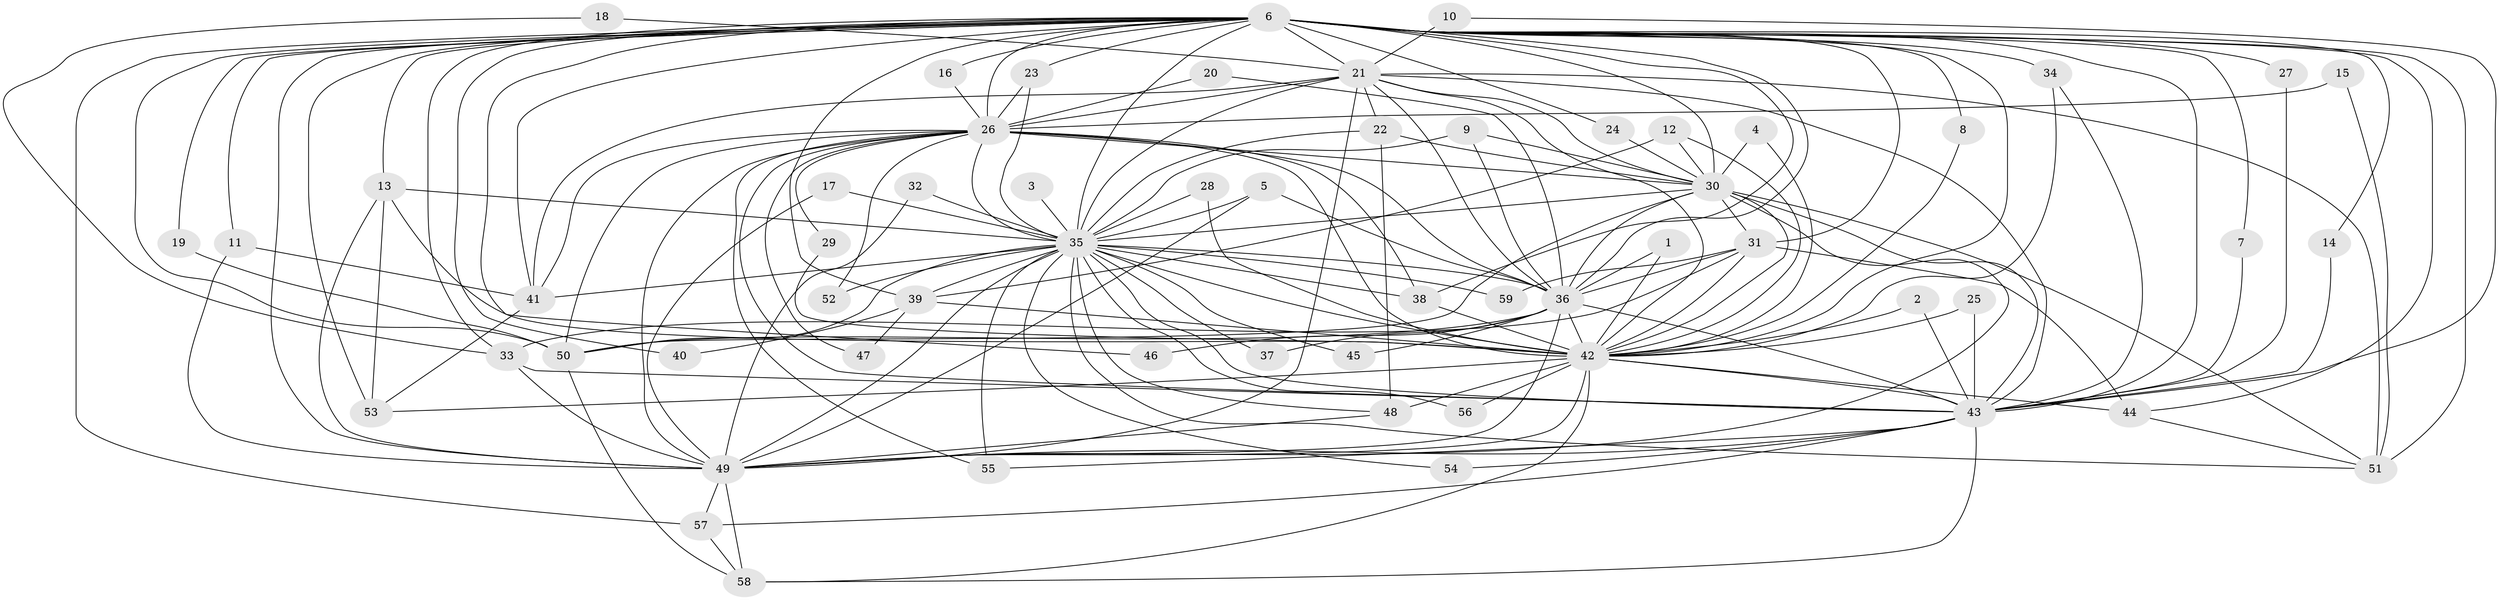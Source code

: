 // original degree distribution, {25: 0.008547008547008548, 28: 0.008547008547008548, 20: 0.008547008547008548, 18: 0.008547008547008548, 33: 0.008547008547008548, 21: 0.008547008547008548, 24: 0.008547008547008548, 30: 0.008547008547008548, 19: 0.008547008547008548, 14: 0.008547008547008548, 3: 0.17094017094017094, 2: 0.5726495726495726, 4: 0.09401709401709402, 5: 0.05128205128205128, 6: 0.02564102564102564}
// Generated by graph-tools (version 1.1) at 2025/25/03/09/25 03:25:52]
// undirected, 59 vertices, 169 edges
graph export_dot {
graph [start="1"]
  node [color=gray90,style=filled];
  1;
  2;
  3;
  4;
  5;
  6;
  7;
  8;
  9;
  10;
  11;
  12;
  13;
  14;
  15;
  16;
  17;
  18;
  19;
  20;
  21;
  22;
  23;
  24;
  25;
  26;
  27;
  28;
  29;
  30;
  31;
  32;
  33;
  34;
  35;
  36;
  37;
  38;
  39;
  40;
  41;
  42;
  43;
  44;
  45;
  46;
  47;
  48;
  49;
  50;
  51;
  52;
  53;
  54;
  55;
  56;
  57;
  58;
  59;
  1 -- 36 [weight=1.0];
  1 -- 42 [weight=1.0];
  2 -- 42 [weight=1.0];
  2 -- 43 [weight=1.0];
  3 -- 35 [weight=1.0];
  4 -- 30 [weight=1.0];
  4 -- 42 [weight=1.0];
  5 -- 35 [weight=1.0];
  5 -- 36 [weight=1.0];
  5 -- 49 [weight=1.0];
  6 -- 7 [weight=1.0];
  6 -- 8 [weight=1.0];
  6 -- 11 [weight=1.0];
  6 -- 13 [weight=1.0];
  6 -- 14 [weight=1.0];
  6 -- 16 [weight=1.0];
  6 -- 19 [weight=1.0];
  6 -- 21 [weight=2.0];
  6 -- 23 [weight=1.0];
  6 -- 24 [weight=1.0];
  6 -- 26 [weight=4.0];
  6 -- 27 [weight=1.0];
  6 -- 30 [weight=4.0];
  6 -- 31 [weight=1.0];
  6 -- 33 [weight=1.0];
  6 -- 34 [weight=2.0];
  6 -- 35 [weight=2.0];
  6 -- 36 [weight=2.0];
  6 -- 38 [weight=1.0];
  6 -- 39 [weight=2.0];
  6 -- 40 [weight=1.0];
  6 -- 41 [weight=2.0];
  6 -- 42 [weight=2.0];
  6 -- 43 [weight=3.0];
  6 -- 44 [weight=1.0];
  6 -- 46 [weight=1.0];
  6 -- 49 [weight=2.0];
  6 -- 50 [weight=1.0];
  6 -- 51 [weight=2.0];
  6 -- 53 [weight=2.0];
  6 -- 57 [weight=2.0];
  7 -- 43 [weight=1.0];
  8 -- 42 [weight=1.0];
  9 -- 30 [weight=1.0];
  9 -- 35 [weight=1.0];
  9 -- 36 [weight=1.0];
  10 -- 21 [weight=1.0];
  10 -- 43 [weight=1.0];
  11 -- 41 [weight=1.0];
  11 -- 49 [weight=1.0];
  12 -- 30 [weight=1.0];
  12 -- 39 [weight=1.0];
  12 -- 42 [weight=1.0];
  13 -- 35 [weight=1.0];
  13 -- 42 [weight=1.0];
  13 -- 49 [weight=1.0];
  13 -- 53 [weight=1.0];
  14 -- 43 [weight=1.0];
  15 -- 26 [weight=1.0];
  15 -- 51 [weight=1.0];
  16 -- 26 [weight=1.0];
  17 -- 35 [weight=1.0];
  17 -- 49 [weight=1.0];
  18 -- 21 [weight=1.0];
  18 -- 33 [weight=1.0];
  19 -- 50 [weight=1.0];
  20 -- 26 [weight=1.0];
  20 -- 36 [weight=1.0];
  21 -- 22 [weight=1.0];
  21 -- 26 [weight=1.0];
  21 -- 30 [weight=1.0];
  21 -- 35 [weight=1.0];
  21 -- 36 [weight=1.0];
  21 -- 41 [weight=1.0];
  21 -- 42 [weight=1.0];
  21 -- 43 [weight=1.0];
  21 -- 49 [weight=1.0];
  21 -- 51 [weight=1.0];
  22 -- 30 [weight=1.0];
  22 -- 35 [weight=1.0];
  22 -- 48 [weight=1.0];
  23 -- 26 [weight=1.0];
  23 -- 35 [weight=1.0];
  24 -- 30 [weight=1.0];
  25 -- 42 [weight=1.0];
  25 -- 43 [weight=1.0];
  26 -- 29 [weight=1.0];
  26 -- 30 [weight=1.0];
  26 -- 35 [weight=1.0];
  26 -- 36 [weight=2.0];
  26 -- 38 [weight=1.0];
  26 -- 41 [weight=1.0];
  26 -- 42 [weight=2.0];
  26 -- 43 [weight=1.0];
  26 -- 47 [weight=1.0];
  26 -- 49 [weight=1.0];
  26 -- 50 [weight=1.0];
  26 -- 52 [weight=1.0];
  26 -- 55 [weight=1.0];
  27 -- 43 [weight=1.0];
  28 -- 35 [weight=1.0];
  28 -- 42 [weight=2.0];
  29 -- 42 [weight=1.0];
  30 -- 31 [weight=1.0];
  30 -- 35 [weight=1.0];
  30 -- 36 [weight=1.0];
  30 -- 42 [weight=1.0];
  30 -- 43 [weight=1.0];
  30 -- 49 [weight=1.0];
  30 -- 50 [weight=1.0];
  30 -- 51 [weight=1.0];
  31 -- 33 [weight=1.0];
  31 -- 36 [weight=1.0];
  31 -- 42 [weight=1.0];
  31 -- 44 [weight=1.0];
  31 -- 59 [weight=1.0];
  32 -- 35 [weight=1.0];
  32 -- 49 [weight=1.0];
  33 -- 43 [weight=1.0];
  33 -- 49 [weight=2.0];
  34 -- 42 [weight=1.0];
  34 -- 43 [weight=1.0];
  35 -- 36 [weight=1.0];
  35 -- 37 [weight=1.0];
  35 -- 38 [weight=1.0];
  35 -- 39 [weight=1.0];
  35 -- 41 [weight=1.0];
  35 -- 42 [weight=2.0];
  35 -- 43 [weight=1.0];
  35 -- 45 [weight=1.0];
  35 -- 48 [weight=1.0];
  35 -- 49 [weight=1.0];
  35 -- 50 [weight=1.0];
  35 -- 51 [weight=1.0];
  35 -- 52 [weight=1.0];
  35 -- 54 [weight=1.0];
  35 -- 55 [weight=1.0];
  35 -- 56 [weight=1.0];
  35 -- 59 [weight=1.0];
  36 -- 37 [weight=1.0];
  36 -- 42 [weight=1.0];
  36 -- 43 [weight=1.0];
  36 -- 45 [weight=1.0];
  36 -- 46 [weight=1.0];
  36 -- 49 [weight=1.0];
  36 -- 50 [weight=1.0];
  38 -- 42 [weight=1.0];
  39 -- 40 [weight=1.0];
  39 -- 42 [weight=1.0];
  39 -- 47 [weight=1.0];
  41 -- 53 [weight=1.0];
  42 -- 43 [weight=1.0];
  42 -- 44 [weight=1.0];
  42 -- 48 [weight=1.0];
  42 -- 49 [weight=1.0];
  42 -- 53 [weight=1.0];
  42 -- 56 [weight=1.0];
  42 -- 58 [weight=1.0];
  43 -- 49 [weight=1.0];
  43 -- 54 [weight=1.0];
  43 -- 55 [weight=1.0];
  43 -- 57 [weight=1.0];
  43 -- 58 [weight=1.0];
  44 -- 51 [weight=1.0];
  48 -- 49 [weight=1.0];
  49 -- 57 [weight=1.0];
  49 -- 58 [weight=1.0];
  50 -- 58 [weight=1.0];
  57 -- 58 [weight=1.0];
}
